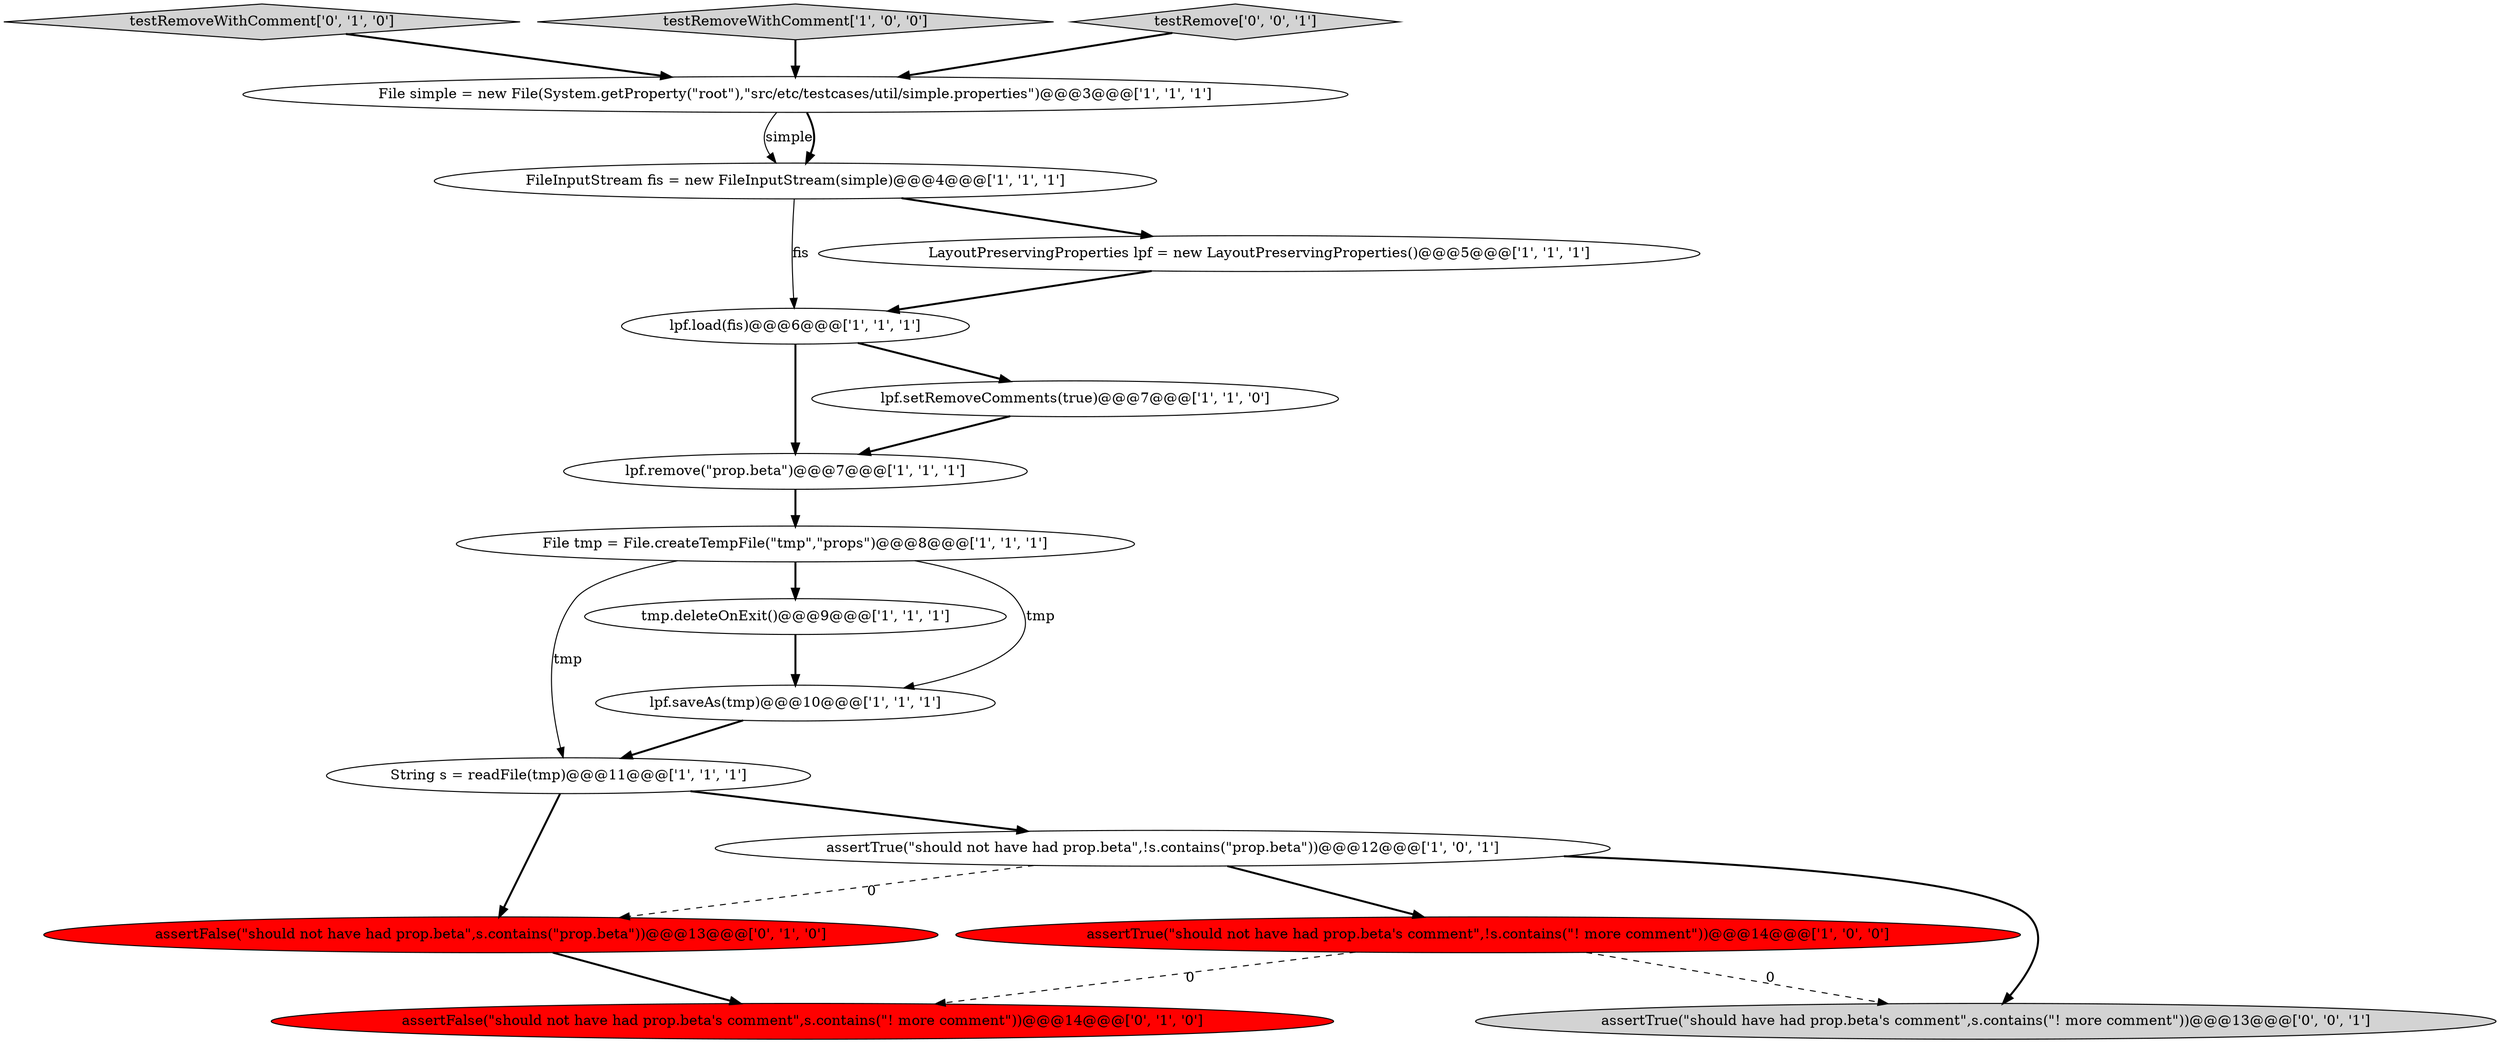 digraph {
0 [style = filled, label = "File tmp = File.createTempFile(\"tmp\",\"props\")@@@8@@@['1', '1', '1']", fillcolor = white, shape = ellipse image = "AAA0AAABBB1BBB"];
4 [style = filled, label = "lpf.load(fis)@@@6@@@['1', '1', '1']", fillcolor = white, shape = ellipse image = "AAA0AAABBB1BBB"];
7 [style = filled, label = "String s = readFile(tmp)@@@11@@@['1', '1', '1']", fillcolor = white, shape = ellipse image = "AAA0AAABBB1BBB"];
11 [style = filled, label = "lpf.remove(\"prop.beta\")@@@7@@@['1', '1', '1']", fillcolor = white, shape = ellipse image = "AAA0AAABBB1BBB"];
6 [style = filled, label = "assertTrue(\"should not have had prop.beta\",!s.contains(\"prop.beta\"))@@@12@@@['1', '0', '1']", fillcolor = white, shape = ellipse image = "AAA0AAABBB1BBB"];
14 [style = filled, label = "assertFalse(\"should not have had prop.beta's comment\",s.contains(\"! more comment\"))@@@14@@@['0', '1', '0']", fillcolor = red, shape = ellipse image = "AAA1AAABBB2BBB"];
5 [style = filled, label = "lpf.setRemoveComments(true)@@@7@@@['1', '1', '0']", fillcolor = white, shape = ellipse image = "AAA0AAABBB1BBB"];
15 [style = filled, label = "testRemoveWithComment['0', '1', '0']", fillcolor = lightgray, shape = diamond image = "AAA0AAABBB2BBB"];
1 [style = filled, label = "lpf.saveAs(tmp)@@@10@@@['1', '1', '1']", fillcolor = white, shape = ellipse image = "AAA0AAABBB1BBB"];
9 [style = filled, label = "assertTrue(\"should not have had prop.beta's comment\",!s.contains(\"! more comment\"))@@@14@@@['1', '0', '0']", fillcolor = red, shape = ellipse image = "AAA1AAABBB1BBB"];
2 [style = filled, label = "File simple = new File(System.getProperty(\"root\"),\"src/etc/testcases/util/simple.properties\")@@@3@@@['1', '1', '1']", fillcolor = white, shape = ellipse image = "AAA0AAABBB1BBB"];
13 [style = filled, label = "assertFalse(\"should not have had prop.beta\",s.contains(\"prop.beta\"))@@@13@@@['0', '1', '0']", fillcolor = red, shape = ellipse image = "AAA1AAABBB2BBB"];
10 [style = filled, label = "FileInputStream fis = new FileInputStream(simple)@@@4@@@['1', '1', '1']", fillcolor = white, shape = ellipse image = "AAA0AAABBB1BBB"];
8 [style = filled, label = "tmp.deleteOnExit()@@@9@@@['1', '1', '1']", fillcolor = white, shape = ellipse image = "AAA0AAABBB1BBB"];
12 [style = filled, label = "testRemoveWithComment['1', '0', '0']", fillcolor = lightgray, shape = diamond image = "AAA0AAABBB1BBB"];
17 [style = filled, label = "testRemove['0', '0', '1']", fillcolor = lightgray, shape = diamond image = "AAA0AAABBB3BBB"];
3 [style = filled, label = "LayoutPreservingProperties lpf = new LayoutPreservingProperties()@@@5@@@['1', '1', '1']", fillcolor = white, shape = ellipse image = "AAA0AAABBB1BBB"];
16 [style = filled, label = "assertTrue(\"should have had prop.beta's comment\",s.contains(\"! more comment\"))@@@13@@@['0', '0', '1']", fillcolor = lightgray, shape = ellipse image = "AAA0AAABBB3BBB"];
7->13 [style = bold, label=""];
15->2 [style = bold, label=""];
9->16 [style = dashed, label="0"];
2->10 [style = solid, label="simple"];
10->3 [style = bold, label=""];
10->4 [style = solid, label="fis"];
2->10 [style = bold, label=""];
3->4 [style = bold, label=""];
1->7 [style = bold, label=""];
8->1 [style = bold, label=""];
12->2 [style = bold, label=""];
11->0 [style = bold, label=""];
9->14 [style = dashed, label="0"];
6->13 [style = dashed, label="0"];
17->2 [style = bold, label=""];
0->7 [style = solid, label="tmp"];
6->16 [style = bold, label=""];
7->6 [style = bold, label=""];
0->8 [style = bold, label=""];
0->1 [style = solid, label="tmp"];
5->11 [style = bold, label=""];
6->9 [style = bold, label=""];
4->11 [style = bold, label=""];
4->5 [style = bold, label=""];
13->14 [style = bold, label=""];
}
